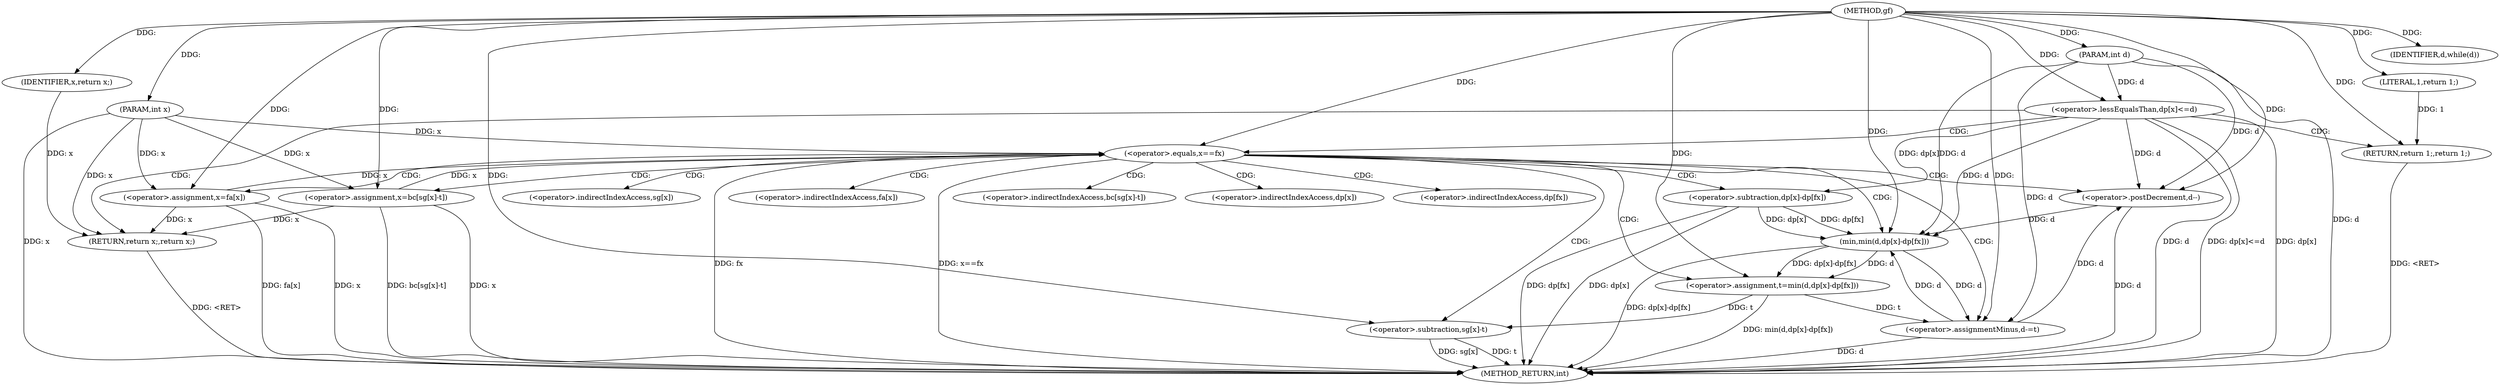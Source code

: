 digraph "gf" {  
"1000261" [label = "(METHOD,gf)" ]
"1000316" [label = "(METHOD_RETURN,int)" ]
"1000262" [label = "(PARAM,int x)" ]
"1000263" [label = "(PARAM,int d)" ]
"1000314" [label = "(RETURN,return x;,return x;)" ]
"1000266" [label = "(<operator>.lessEqualsThan,dp[x]<=d)" ]
"1000271" [label = "(RETURN,return 1;,return 1;)" ]
"1000275" [label = "(IDENTIFIER,d,while(d))" ]
"1000315" [label = "(IDENTIFIER,x,return x;)" ]
"1000272" [label = "(LITERAL,1,return 1;)" ]
"1000277" [label = "(<operator>.equals,x==fx)" ]
"1000281" [label = "(<operator>.assignment,x=fa[x])" ]
"1000286" [label = "(<operator>.postDecrement,d--)" ]
"1000290" [label = "(<operator>.assignment,t=min(d,dp[x]-dp[fx]))" ]
"1000302" [label = "(<operator>.assignmentMinus,d-=t)" ]
"1000305" [label = "(<operator>.assignment,x=bc[sg[x]-t])" ]
"1000292" [label = "(min,min(d,dp[x]-dp[fx]))" ]
"1000294" [label = "(<operator>.subtraction,dp[x]-dp[fx])" ]
"1000309" [label = "(<operator>.subtraction,sg[x]-t)" ]
"1000283" [label = "(<operator>.indirectIndexAccess,fa[x])" ]
"1000307" [label = "(<operator>.indirectIndexAccess,bc[sg[x]-t])" ]
"1000295" [label = "(<operator>.indirectIndexAccess,dp[x])" ]
"1000298" [label = "(<operator>.indirectIndexAccess,dp[fx])" ]
"1000310" [label = "(<operator>.indirectIndexAccess,sg[x])" ]
  "1000271" -> "1000316"  [ label = "DDG: <RET>"] 
  "1000314" -> "1000316"  [ label = "DDG: <RET>"] 
  "1000262" -> "1000316"  [ label = "DDG: x"] 
  "1000263" -> "1000316"  [ label = "DDG: d"] 
  "1000266" -> "1000316"  [ label = "DDG: dp[x]"] 
  "1000266" -> "1000316"  [ label = "DDG: d"] 
  "1000266" -> "1000316"  [ label = "DDG: dp[x]<=d"] 
  "1000277" -> "1000316"  [ label = "DDG: fx"] 
  "1000277" -> "1000316"  [ label = "DDG: x==fx"] 
  "1000294" -> "1000316"  [ label = "DDG: dp[x]"] 
  "1000294" -> "1000316"  [ label = "DDG: dp[fx]"] 
  "1000292" -> "1000316"  [ label = "DDG: dp[x]-dp[fx]"] 
  "1000290" -> "1000316"  [ label = "DDG: min(d,dp[x]-dp[fx])"] 
  "1000302" -> "1000316"  [ label = "DDG: d"] 
  "1000305" -> "1000316"  [ label = "DDG: x"] 
  "1000309" -> "1000316"  [ label = "DDG: sg[x]"] 
  "1000309" -> "1000316"  [ label = "DDG: t"] 
  "1000305" -> "1000316"  [ label = "DDG: bc[sg[x]-t]"] 
  "1000281" -> "1000316"  [ label = "DDG: x"] 
  "1000281" -> "1000316"  [ label = "DDG: fa[x]"] 
  "1000286" -> "1000316"  [ label = "DDG: d"] 
  "1000261" -> "1000262"  [ label = "DDG: "] 
  "1000261" -> "1000263"  [ label = "DDG: "] 
  "1000315" -> "1000314"  [ label = "DDG: x"] 
  "1000305" -> "1000314"  [ label = "DDG: x"] 
  "1000281" -> "1000314"  [ label = "DDG: x"] 
  "1000262" -> "1000314"  [ label = "DDG: x"] 
  "1000272" -> "1000271"  [ label = "DDG: 1"] 
  "1000261" -> "1000271"  [ label = "DDG: "] 
  "1000261" -> "1000275"  [ label = "DDG: "] 
  "1000261" -> "1000315"  [ label = "DDG: "] 
  "1000263" -> "1000266"  [ label = "DDG: d"] 
  "1000261" -> "1000266"  [ label = "DDG: "] 
  "1000261" -> "1000272"  [ label = "DDG: "] 
  "1000305" -> "1000277"  [ label = "DDG: x"] 
  "1000281" -> "1000277"  [ label = "DDG: x"] 
  "1000262" -> "1000277"  [ label = "DDG: x"] 
  "1000261" -> "1000277"  [ label = "DDG: "] 
  "1000262" -> "1000281"  [ label = "DDG: x"] 
  "1000261" -> "1000281"  [ label = "DDG: "] 
  "1000266" -> "1000286"  [ label = "DDG: d"] 
  "1000302" -> "1000286"  [ label = "DDG: d"] 
  "1000263" -> "1000286"  [ label = "DDG: d"] 
  "1000261" -> "1000286"  [ label = "DDG: "] 
  "1000292" -> "1000290"  [ label = "DDG: dp[x]-dp[fx]"] 
  "1000292" -> "1000290"  [ label = "DDG: d"] 
  "1000261" -> "1000290"  [ label = "DDG: "] 
  "1000290" -> "1000302"  [ label = "DDG: t"] 
  "1000261" -> "1000302"  [ label = "DDG: "] 
  "1000266" -> "1000292"  [ label = "DDG: d"] 
  "1000302" -> "1000292"  [ label = "DDG: d"] 
  "1000286" -> "1000292"  [ label = "DDG: d"] 
  "1000263" -> "1000292"  [ label = "DDG: d"] 
  "1000261" -> "1000292"  [ label = "DDG: "] 
  "1000294" -> "1000292"  [ label = "DDG: dp[x]"] 
  "1000294" -> "1000292"  [ label = "DDG: dp[fx]"] 
  "1000292" -> "1000302"  [ label = "DDG: d"] 
  "1000263" -> "1000302"  [ label = "DDG: d"] 
  "1000262" -> "1000305"  [ label = "DDG: x"] 
  "1000261" -> "1000305"  [ label = "DDG: "] 
  "1000266" -> "1000294"  [ label = "DDG: dp[x]"] 
  "1000261" -> "1000309"  [ label = "DDG: "] 
  "1000290" -> "1000309"  [ label = "DDG: t"] 
  "1000266" -> "1000271"  [ label = "CDG: "] 
  "1000266" -> "1000314"  [ label = "CDG: "] 
  "1000266" -> "1000277"  [ label = "CDG: "] 
  "1000277" -> "1000283"  [ label = "CDG: "] 
  "1000277" -> "1000309"  [ label = "CDG: "] 
  "1000277" -> "1000294"  [ label = "CDG: "] 
  "1000277" -> "1000281"  [ label = "CDG: "] 
  "1000277" -> "1000305"  [ label = "CDG: "] 
  "1000277" -> "1000286"  [ label = "CDG: "] 
  "1000277" -> "1000307"  [ label = "CDG: "] 
  "1000277" -> "1000310"  [ label = "CDG: "] 
  "1000277" -> "1000302"  [ label = "CDG: "] 
  "1000277" -> "1000295"  [ label = "CDG: "] 
  "1000277" -> "1000290"  [ label = "CDG: "] 
  "1000277" -> "1000298"  [ label = "CDG: "] 
  "1000277" -> "1000292"  [ label = "CDG: "] 
}
